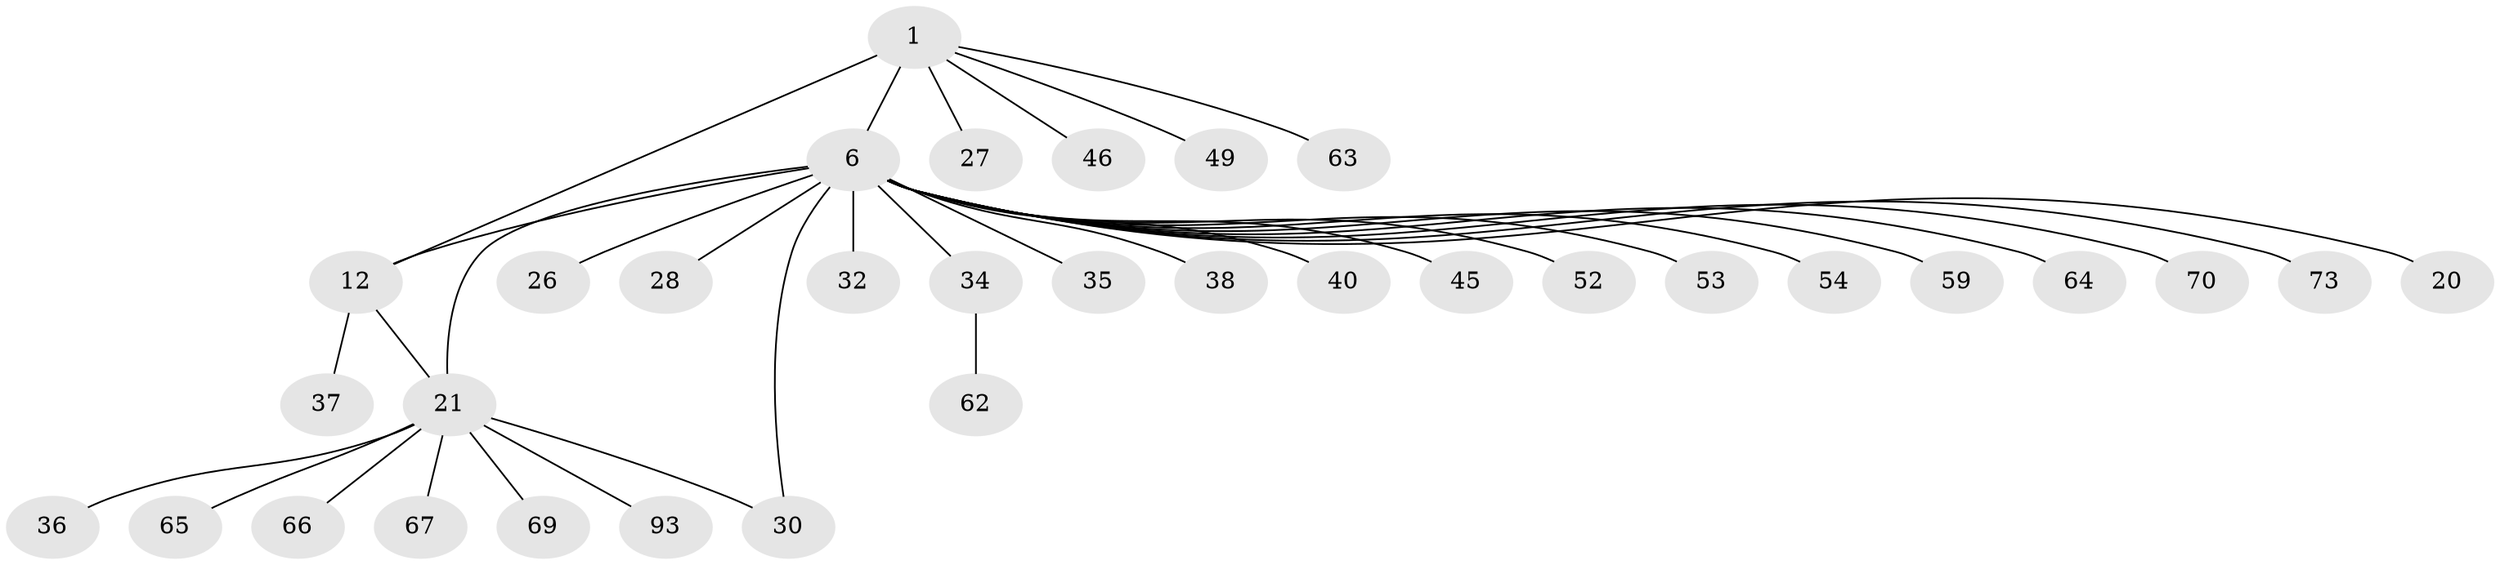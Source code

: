 // original degree distribution, {5: 0.03571428571428571, 7: 0.026785714285714284, 11: 0.026785714285714284, 6: 0.044642857142857144, 8: 0.017857142857142856, 9: 0.03571428571428571, 12: 0.008928571428571428, 4: 0.03571428571428571, 10: 0.008928571428571428, 1: 0.5803571428571429, 2: 0.15178571428571427, 3: 0.026785714285714284}
// Generated by graph-tools (version 1.1) at 2025/19/03/04/25 18:19:41]
// undirected, 33 vertices, 35 edges
graph export_dot {
graph [start="1"]
  node [color=gray90,style=filled];
  1 [super="+3+86+2"];
  6 [super="+25+82+107+91+41+7+10+8+16+68"];
  12 [super="+13+98"];
  20 [super="+33+44"];
  21 [super="+23+22"];
  26;
  27 [super="+60+96+111"];
  28;
  30 [super="+89+103+61"];
  32;
  34 [super="+87+47"];
  35;
  36;
  37 [super="+110"];
  38 [super="+56"];
  40 [super="+85"];
  45;
  46;
  49;
  52;
  53 [super="+78"];
  54;
  59;
  62;
  63 [super="+81"];
  64 [super="+95+84"];
  65;
  66;
  67;
  69;
  70;
  73;
  93;
  1 -- 12;
  1 -- 46;
  1 -- 49;
  1 -- 27;
  1 -- 63;
  1 -- 6 [weight=3];
  6 -- 32;
  6 -- 73;
  6 -- 21 [weight=7];
  6 -- 26;
  6 -- 70;
  6 -- 40;
  6 -- 45;
  6 -- 30;
  6 -- 35;
  6 -- 12 [weight=6];
  6 -- 52;
  6 -- 53;
  6 -- 54;
  6 -- 64;
  6 -- 34;
  6 -- 38 [weight=2];
  6 -- 20 [weight=4];
  6 -- 59;
  6 -- 28;
  12 -- 37;
  12 -- 21;
  21 -- 65;
  21 -- 66;
  21 -- 67;
  21 -- 36;
  21 -- 69;
  21 -- 93;
  21 -- 30;
  34 -- 62;
}

